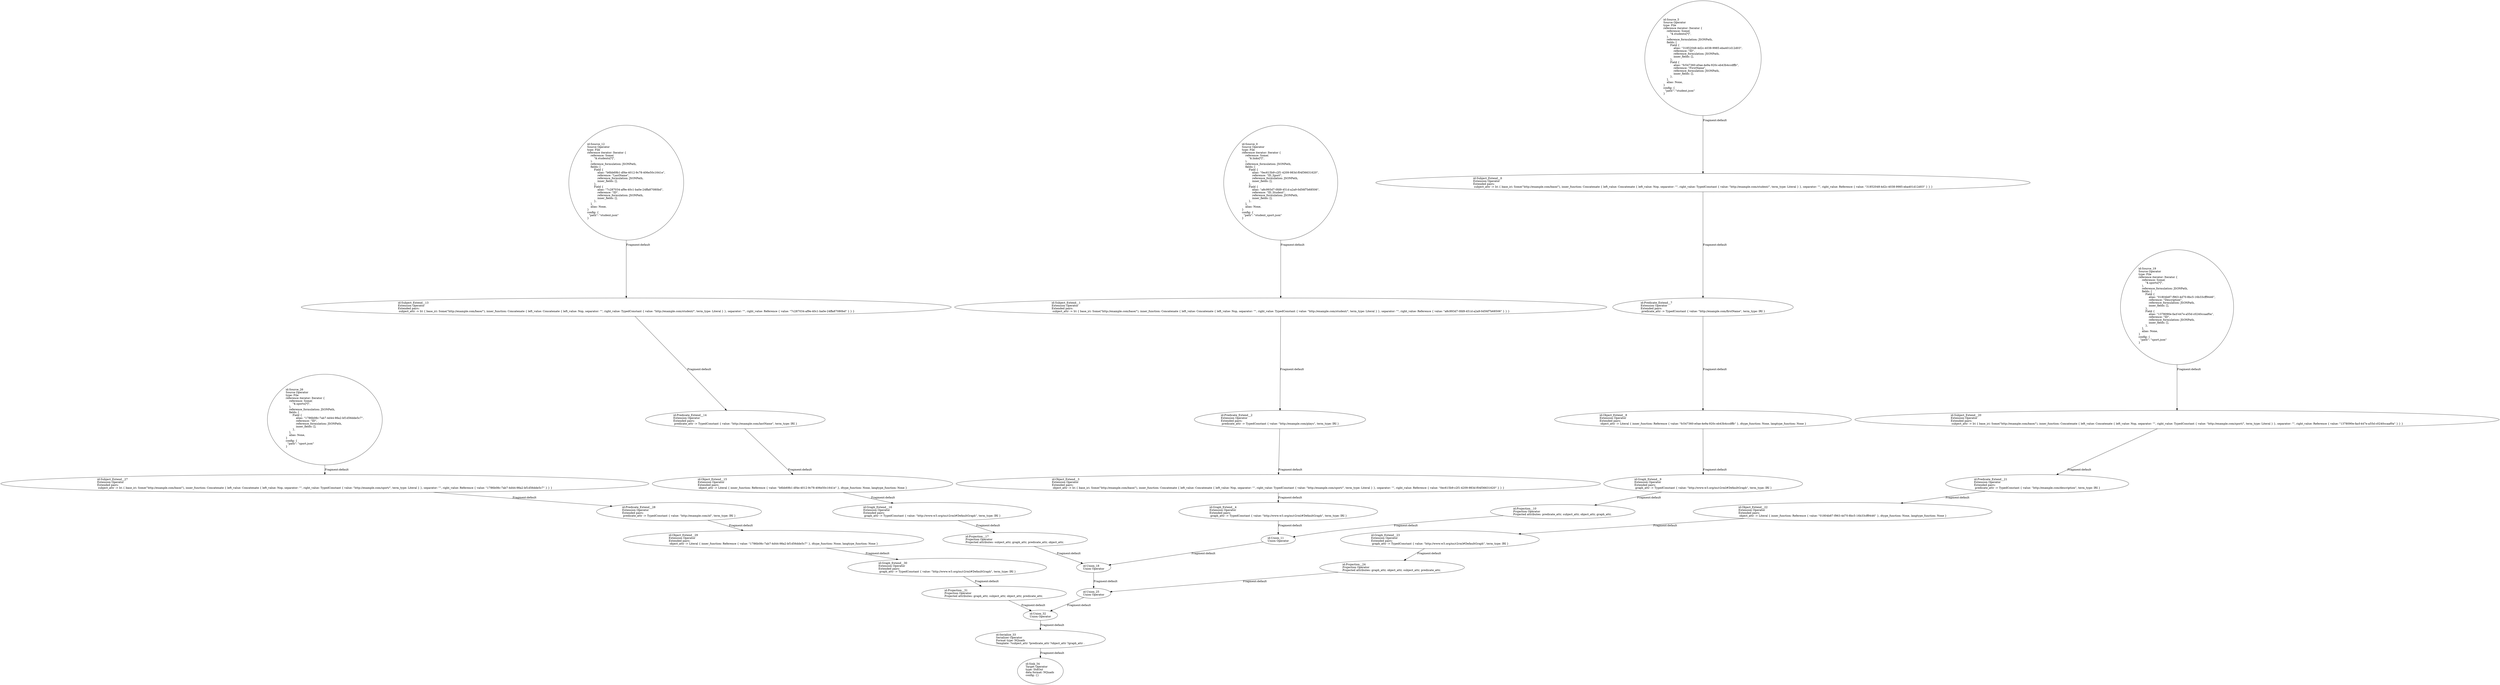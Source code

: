 digraph {
    0 [ label = "id:Source_0 \lSource Operator\ltype: File \lreference iterator: Iterator {\l    reference: Some(\l        \"$.links[*]\",\l    ),\l    reference_formulation: JSONPath,\l    fields: [\l        Field {\l            alias: \"0ec615b9-c2f1-4209-983d-f04f36631620\",\l            reference: \"ID_Sport\",\l            reference_formulation: JSONPath,\l            inner_fields: [],\l        },\l        Field {\l            alias: \"a8c993d7-0fd9-451d-a2a9-0d56f7b68506\",\l            reference: \"ID_Student\",\l            reference_formulation: JSONPath,\l            inner_fields: [],\l        },\l    ],\l    alias: None,\l} \lconfig: {\l  \"path\": \"student_sport.json\"\l}\l             " ]
    1 [ label = "id:Subject_Extend__1 \lExtension Operator\lExtended pairs: \l subject_attr -> Iri { base_iri: Some(\"http://example.com/base/\"), inner_function: Concatenate { left_value: Concatenate { left_value: Nop, separator: \"\", right_value: TypedConstant { value: \"http://example.com/student/\", term_type: Literal } }, separator: \"\", right_value: Reference { value: \"a8c993d7-0fd9-451d-a2a9-0d56f7b68506\" } } }" ]
    2 [ label = "id:Predicate_Extend__2 \lExtension Operator\lExtended pairs: \l predicate_attr -> TypedConstant { value: \"http://example.com/plays\", term_type: IRI }" ]
    3 [ label = "id:Object_Extend__3 \lExtension Operator\lExtended pairs: \l object_attr -> Iri { base_iri: Some(\"http://example.com/base/\"), inner_function: Concatenate { left_value: Concatenate { left_value: Nop, separator: \"\", right_value: TypedConstant { value: \"http://example.com/sport/\", term_type: Literal } }, separator: \"\", right_value: Reference { value: \"0ec615b9-c2f1-4209-983d-f04f36631620\" } } }" ]
    4 [ label = "id:Graph_Extend__4 \lExtension Operator\lExtended pairs: \l graph_attr -> TypedConstant { value: \"http://www.w3.org/ns/r2rml#DefaultGraph\", term_type: IRI }" ]
    5 [ label = "id:Source_5 \lSource Operator\ltype: File \lreference iterator: Iterator {\l    reference: Some(\l        \"$.students[*]\",\l    ),\l    reference_formulation: JSONPath,\l    fields: [\l        Field {\l            alias: \"31852048-4d2c-4038-9985-eba401d12d03\",\l            reference: \"ID\",\l            reference_formulation: JSONPath,\l            inner_fields: [],\l        },\l        Field {\l            alias: \"fc547360-e0ae-4e9a-920c-eb43b4ccdffb\",\l            reference: \"FirstName\",\l            reference_formulation: JSONPath,\l            inner_fields: [],\l        },\l    ],\l    alias: None,\l} \lconfig: {\l  \"path\": \"student.json\"\l}\l             " ]
    6 [ label = "id:Subject_Extend__6 \lExtension Operator\lExtended pairs: \l subject_attr -> Iri { base_iri: Some(\"http://example.com/base/\"), inner_function: Concatenate { left_value: Concatenate { left_value: Nop, separator: \"\", right_value: TypedConstant { value: \"http://example.com/student/\", term_type: Literal } }, separator: \"\", right_value: Reference { value: \"31852048-4d2c-4038-9985-eba401d12d03\" } } }" ]
    7 [ label = "id:Predicate_Extend__7 \lExtension Operator\lExtended pairs: \l predicate_attr -> TypedConstant { value: \"http://example.com/firstName\", term_type: IRI }" ]
    8 [ label = "id:Object_Extend__8 \lExtension Operator\lExtended pairs: \l object_attr -> Literal { inner_function: Reference { value: \"fc547360-e0ae-4e9a-920c-eb43b4ccdffb\" }, dtype_function: None, langtype_function: None }" ]
    9 [ label = "id:Graph_Extend__9 \lExtension Operator\lExtended pairs: \l graph_attr -> TypedConstant { value: \"http://www.w3.org/ns/r2rml#DefaultGraph\", term_type: IRI }" ]
    10 [ label = "id:Projection__10 \lProjection Operator\lProjected attributes: predicate_attr, subject_attr, object_attr, graph_attr, " ]
    11 [ label = "id:Union_11 \lUnion Operator\l" ]
    12 [ label = "id:Source_12 \lSource Operator\ltype: File \lreference iterator: Iterator {\l    reference: Some(\l        \"$.students[*]\",\l    ),\l    reference_formulation: JSONPath,\l    fields: [\l        Field {\l            alias: \"b6bb69b1-df4e-4012-9c78-406e50c1641e\",\l            reference: \"LastName\",\l            reference_formulation: JSONPath,\l            inner_fields: [],\l        },\l        Field {\l            alias: \"7c287034-af9e-40c1-ba0e-24ffa87080bd\",\l            reference: \"ID\",\l            reference_formulation: JSONPath,\l            inner_fields: [],\l        },\l    ],\l    alias: None,\l} \lconfig: {\l  \"path\": \"student.json\"\l}\l             " ]
    13 [ label = "id:Subject_Extend__13 \lExtension Operator\lExtended pairs: \l subject_attr -> Iri { base_iri: Some(\"http://example.com/base/\"), inner_function: Concatenate { left_value: Concatenate { left_value: Nop, separator: \"\", right_value: TypedConstant { value: \"http://example.com/student/\", term_type: Literal } }, separator: \"\", right_value: Reference { value: \"7c287034-af9e-40c1-ba0e-24ffa87080bd\" } } }" ]
    14 [ label = "id:Predicate_Extend__14 \lExtension Operator\lExtended pairs: \l predicate_attr -> TypedConstant { value: \"http://example.com/lastName\", term_type: IRI }" ]
    15 [ label = "id:Object_Extend__15 \lExtension Operator\lExtended pairs: \l object_attr -> Literal { inner_function: Reference { value: \"b6bb69b1-df4e-4012-9c78-406e50c1641e\" }, dtype_function: None, langtype_function: None }" ]
    16 [ label = "id:Graph_Extend__16 \lExtension Operator\lExtended pairs: \l graph_attr -> TypedConstant { value: \"http://www.w3.org/ns/r2rml#DefaultGraph\", term_type: IRI }" ]
    17 [ label = "id:Projection__17 \lProjection Operator\lProjected attributes: subject_attr, graph_attr, predicate_attr, object_attr, " ]
    18 [ label = "id:Union_18 \lUnion Operator\l" ]
    19 [ label = "id:Source_19 \lSource Operator\ltype: File \lreference iterator: Iterator {\l    reference: Some(\l        \"$.sports[*]\",\l    ),\l    reference_formulation: JSONPath,\l    fields: [\l        Field {\l            alias: \"01804b87-f963-4d70-8bc5-16b33cff9446\",\l            reference: \"Description\",\l            reference_formulation: JSONPath,\l            inner_fields: [],\l        },\l        Field {\l            alias: \"1378090e-facf-447e-a55d-c0240ccaaf0a\",\l            reference: \"ID\",\l            reference_formulation: JSONPath,\l            inner_fields: [],\l        },\l    ],\l    alias: None,\l} \lconfig: {\l  \"path\": \"sport.json\"\l}\l             " ]
    20 [ label = "id:Subject_Extend__20 \lExtension Operator\lExtended pairs: \l subject_attr -> Iri { base_iri: Some(\"http://example.com/base/\"), inner_function: Concatenate { left_value: Concatenate { left_value: Nop, separator: \"\", right_value: TypedConstant { value: \"http://example.com/sport/\", term_type: Literal } }, separator: \"\", right_value: Reference { value: \"1378090e-facf-447e-a55d-c0240ccaaf0a\" } } }" ]
    21 [ label = "id:Predicate_Extend__21 \lExtension Operator\lExtended pairs: \l predicate_attr -> TypedConstant { value: \"http://example.com/description\", term_type: IRI }" ]
    22 [ label = "id:Object_Extend__22 \lExtension Operator\lExtended pairs: \l object_attr -> Literal { inner_function: Reference { value: \"01804b87-f963-4d70-8bc5-16b33cff9446\" }, dtype_function: None, langtype_function: None }" ]
    23 [ label = "id:Graph_Extend__23 \lExtension Operator\lExtended pairs: \l graph_attr -> TypedConstant { value: \"http://www.w3.org/ns/r2rml#DefaultGraph\", term_type: IRI }" ]
    24 [ label = "id:Projection__24 \lProjection Operator\lProjected attributes: graph_attr, object_attr, subject_attr, predicate_attr, " ]
    25 [ label = "id:Union_25 \lUnion Operator\l" ]
    26 [ label = "id:Source_26 \lSource Operator\ltype: File \lreference iterator: Iterator {\l    reference: Some(\l        \"$.sports[*]\",\l    ),\l    reference_formulation: JSONPath,\l    fields: [\l        Field {\l            alias: \"1786b08c-7ab7-4d44-98a2-bf1d56dde5c7\",\l            reference: \"ID\",\l            reference_formulation: JSONPath,\l            inner_fields: [],\l        },\l    ],\l    alias: None,\l} \lconfig: {\l  \"path\": \"sport.json\"\l}\l             " ]
    27 [ label = "id:Subject_Extend__27 \lExtension Operator\lExtended pairs: \l subject_attr -> Iri { base_iri: Some(\"http://example.com/base/\"), inner_function: Concatenate { left_value: Concatenate { left_value: Nop, separator: \"\", right_value: TypedConstant { value: \"http://example.com/sport/\", term_type: Literal } }, separator: \"\", right_value: Reference { value: \"1786b08c-7ab7-4d44-98a2-bf1d56dde5c7\" } } }" ]
    28 [ label = "id:Predicate_Extend__28 \lExtension Operator\lExtended pairs: \l predicate_attr -> TypedConstant { value: \"http://example.com/id\", term_type: IRI }" ]
    29 [ label = "id:Object_Extend__29 \lExtension Operator\lExtended pairs: \l object_attr -> Literal { inner_function: Reference { value: \"1786b08c-7ab7-4d44-98a2-bf1d56dde5c7\" }, dtype_function: None, langtype_function: None }" ]
    30 [ label = "id:Graph_Extend__30 \lExtension Operator\lExtended pairs: \l graph_attr -> TypedConstant { value: \"http://www.w3.org/ns/r2rml#DefaultGraph\", term_type: IRI }" ]
    31 [ label = "id:Projection__31 \lProjection Operator\lProjected attributes: graph_attr, subject_attr, object_attr, predicate_attr, " ]
    32 [ label = "id:Union_32 \lUnion Operator\l" ]
    33 [ label = "id:Serialize_33 \lSerializer Operator\lFormat type: NQuads\lTemplate: ?subject_attr ?predicate_attr ?object_attr ?graph_attr ." ]
    34 [ label = "id:Sink_34 \lTarget Operator\ltype: StdOut \ldata format: NQuads \lconfig: {}\l             " ]
    0 -> 1 [ label = "Fragment:default" ]
    1 -> 2 [ label = "Fragment:default" ]
    2 -> 3 [ label = "Fragment:default" ]
    3 -> 4 [ label = "Fragment:default" ]
    5 -> 6 [ label = "Fragment:default" ]
    6 -> 7 [ label = "Fragment:default" ]
    7 -> 8 [ label = "Fragment:default" ]
    8 -> 9 [ label = "Fragment:default" ]
    9 -> 10 [ label = "Fragment:default" ]
    4 -> 11 [ label = "Fragment:default" ]
    10 -> 11 [ label = "Fragment:default" ]
    12 -> 13 [ label = "Fragment:default" ]
    13 -> 14 [ label = "Fragment:default" ]
    14 -> 15 [ label = "Fragment:default" ]
    15 -> 16 [ label = "Fragment:default" ]
    16 -> 17 [ label = "Fragment:default" ]
    11 -> 18 [ label = "Fragment:default" ]
    17 -> 18 [ label = "Fragment:default" ]
    19 -> 20 [ label = "Fragment:default" ]
    20 -> 21 [ label = "Fragment:default" ]
    21 -> 22 [ label = "Fragment:default" ]
    22 -> 23 [ label = "Fragment:default" ]
    23 -> 24 [ label = "Fragment:default" ]
    18 -> 25 [ label = "Fragment:default" ]
    24 -> 25 [ label = "Fragment:default" ]
    26 -> 27 [ label = "Fragment:default" ]
    27 -> 28 [ label = "Fragment:default" ]
    28 -> 29 [ label = "Fragment:default" ]
    29 -> 30 [ label = "Fragment:default" ]
    30 -> 31 [ label = "Fragment:default" ]
    25 -> 32 [ label = "Fragment:default" ]
    31 -> 32 [ label = "Fragment:default" ]
    32 -> 33 [ label = "Fragment:default" ]
    33 -> 34 [ label = "Fragment:default" ]
}
